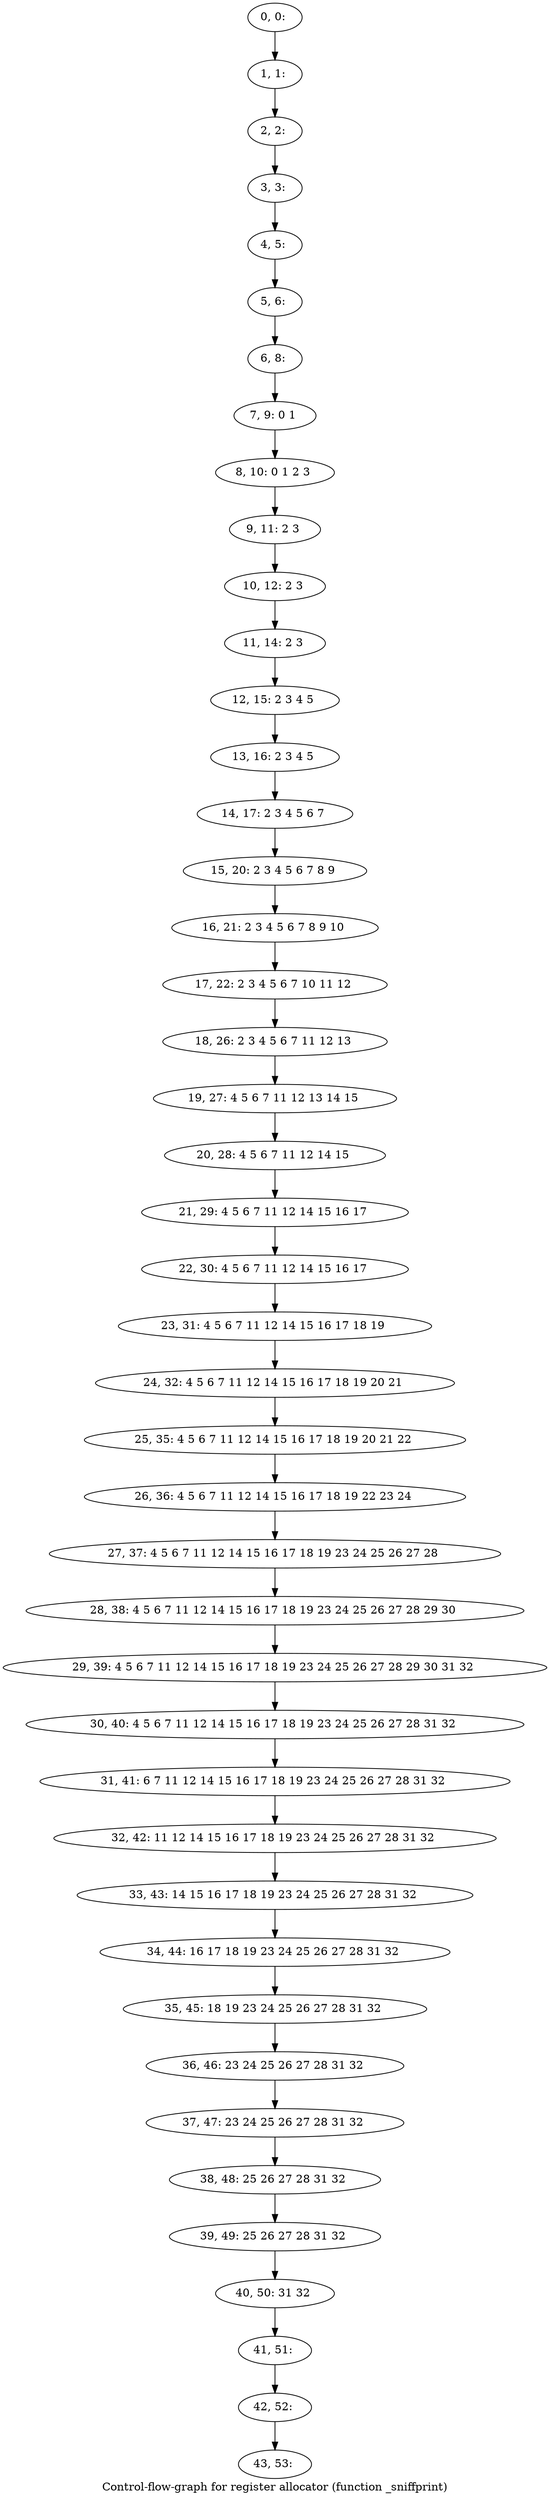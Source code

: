 digraph G {
graph [label="Control-flow-graph for register allocator (function _sniffprint)"]
0[label="0, 0: "];
1[label="1, 1: "];
2[label="2, 2: "];
3[label="3, 3: "];
4[label="4, 5: "];
5[label="5, 6: "];
6[label="6, 8: "];
7[label="7, 9: 0 1 "];
8[label="8, 10: 0 1 2 3 "];
9[label="9, 11: 2 3 "];
10[label="10, 12: 2 3 "];
11[label="11, 14: 2 3 "];
12[label="12, 15: 2 3 4 5 "];
13[label="13, 16: 2 3 4 5 "];
14[label="14, 17: 2 3 4 5 6 7 "];
15[label="15, 20: 2 3 4 5 6 7 8 9 "];
16[label="16, 21: 2 3 4 5 6 7 8 9 10 "];
17[label="17, 22: 2 3 4 5 6 7 10 11 12 "];
18[label="18, 26: 2 3 4 5 6 7 11 12 13 "];
19[label="19, 27: 4 5 6 7 11 12 13 14 15 "];
20[label="20, 28: 4 5 6 7 11 12 14 15 "];
21[label="21, 29: 4 5 6 7 11 12 14 15 16 17 "];
22[label="22, 30: 4 5 6 7 11 12 14 15 16 17 "];
23[label="23, 31: 4 5 6 7 11 12 14 15 16 17 18 19 "];
24[label="24, 32: 4 5 6 7 11 12 14 15 16 17 18 19 20 21 "];
25[label="25, 35: 4 5 6 7 11 12 14 15 16 17 18 19 20 21 22 "];
26[label="26, 36: 4 5 6 7 11 12 14 15 16 17 18 19 22 23 24 "];
27[label="27, 37: 4 5 6 7 11 12 14 15 16 17 18 19 23 24 25 26 27 28 "];
28[label="28, 38: 4 5 6 7 11 12 14 15 16 17 18 19 23 24 25 26 27 28 29 30 "];
29[label="29, 39: 4 5 6 7 11 12 14 15 16 17 18 19 23 24 25 26 27 28 29 30 31 32 "];
30[label="30, 40: 4 5 6 7 11 12 14 15 16 17 18 19 23 24 25 26 27 28 31 32 "];
31[label="31, 41: 6 7 11 12 14 15 16 17 18 19 23 24 25 26 27 28 31 32 "];
32[label="32, 42: 11 12 14 15 16 17 18 19 23 24 25 26 27 28 31 32 "];
33[label="33, 43: 14 15 16 17 18 19 23 24 25 26 27 28 31 32 "];
34[label="34, 44: 16 17 18 19 23 24 25 26 27 28 31 32 "];
35[label="35, 45: 18 19 23 24 25 26 27 28 31 32 "];
36[label="36, 46: 23 24 25 26 27 28 31 32 "];
37[label="37, 47: 23 24 25 26 27 28 31 32 "];
38[label="38, 48: 25 26 27 28 31 32 "];
39[label="39, 49: 25 26 27 28 31 32 "];
40[label="40, 50: 31 32 "];
41[label="41, 51: "];
42[label="42, 52: "];
43[label="43, 53: "];
0->1 ;
1->2 ;
2->3 ;
3->4 ;
4->5 ;
5->6 ;
6->7 ;
7->8 ;
8->9 ;
9->10 ;
10->11 ;
11->12 ;
12->13 ;
13->14 ;
14->15 ;
15->16 ;
16->17 ;
17->18 ;
18->19 ;
19->20 ;
20->21 ;
21->22 ;
22->23 ;
23->24 ;
24->25 ;
25->26 ;
26->27 ;
27->28 ;
28->29 ;
29->30 ;
30->31 ;
31->32 ;
32->33 ;
33->34 ;
34->35 ;
35->36 ;
36->37 ;
37->38 ;
38->39 ;
39->40 ;
40->41 ;
41->42 ;
42->43 ;
}
